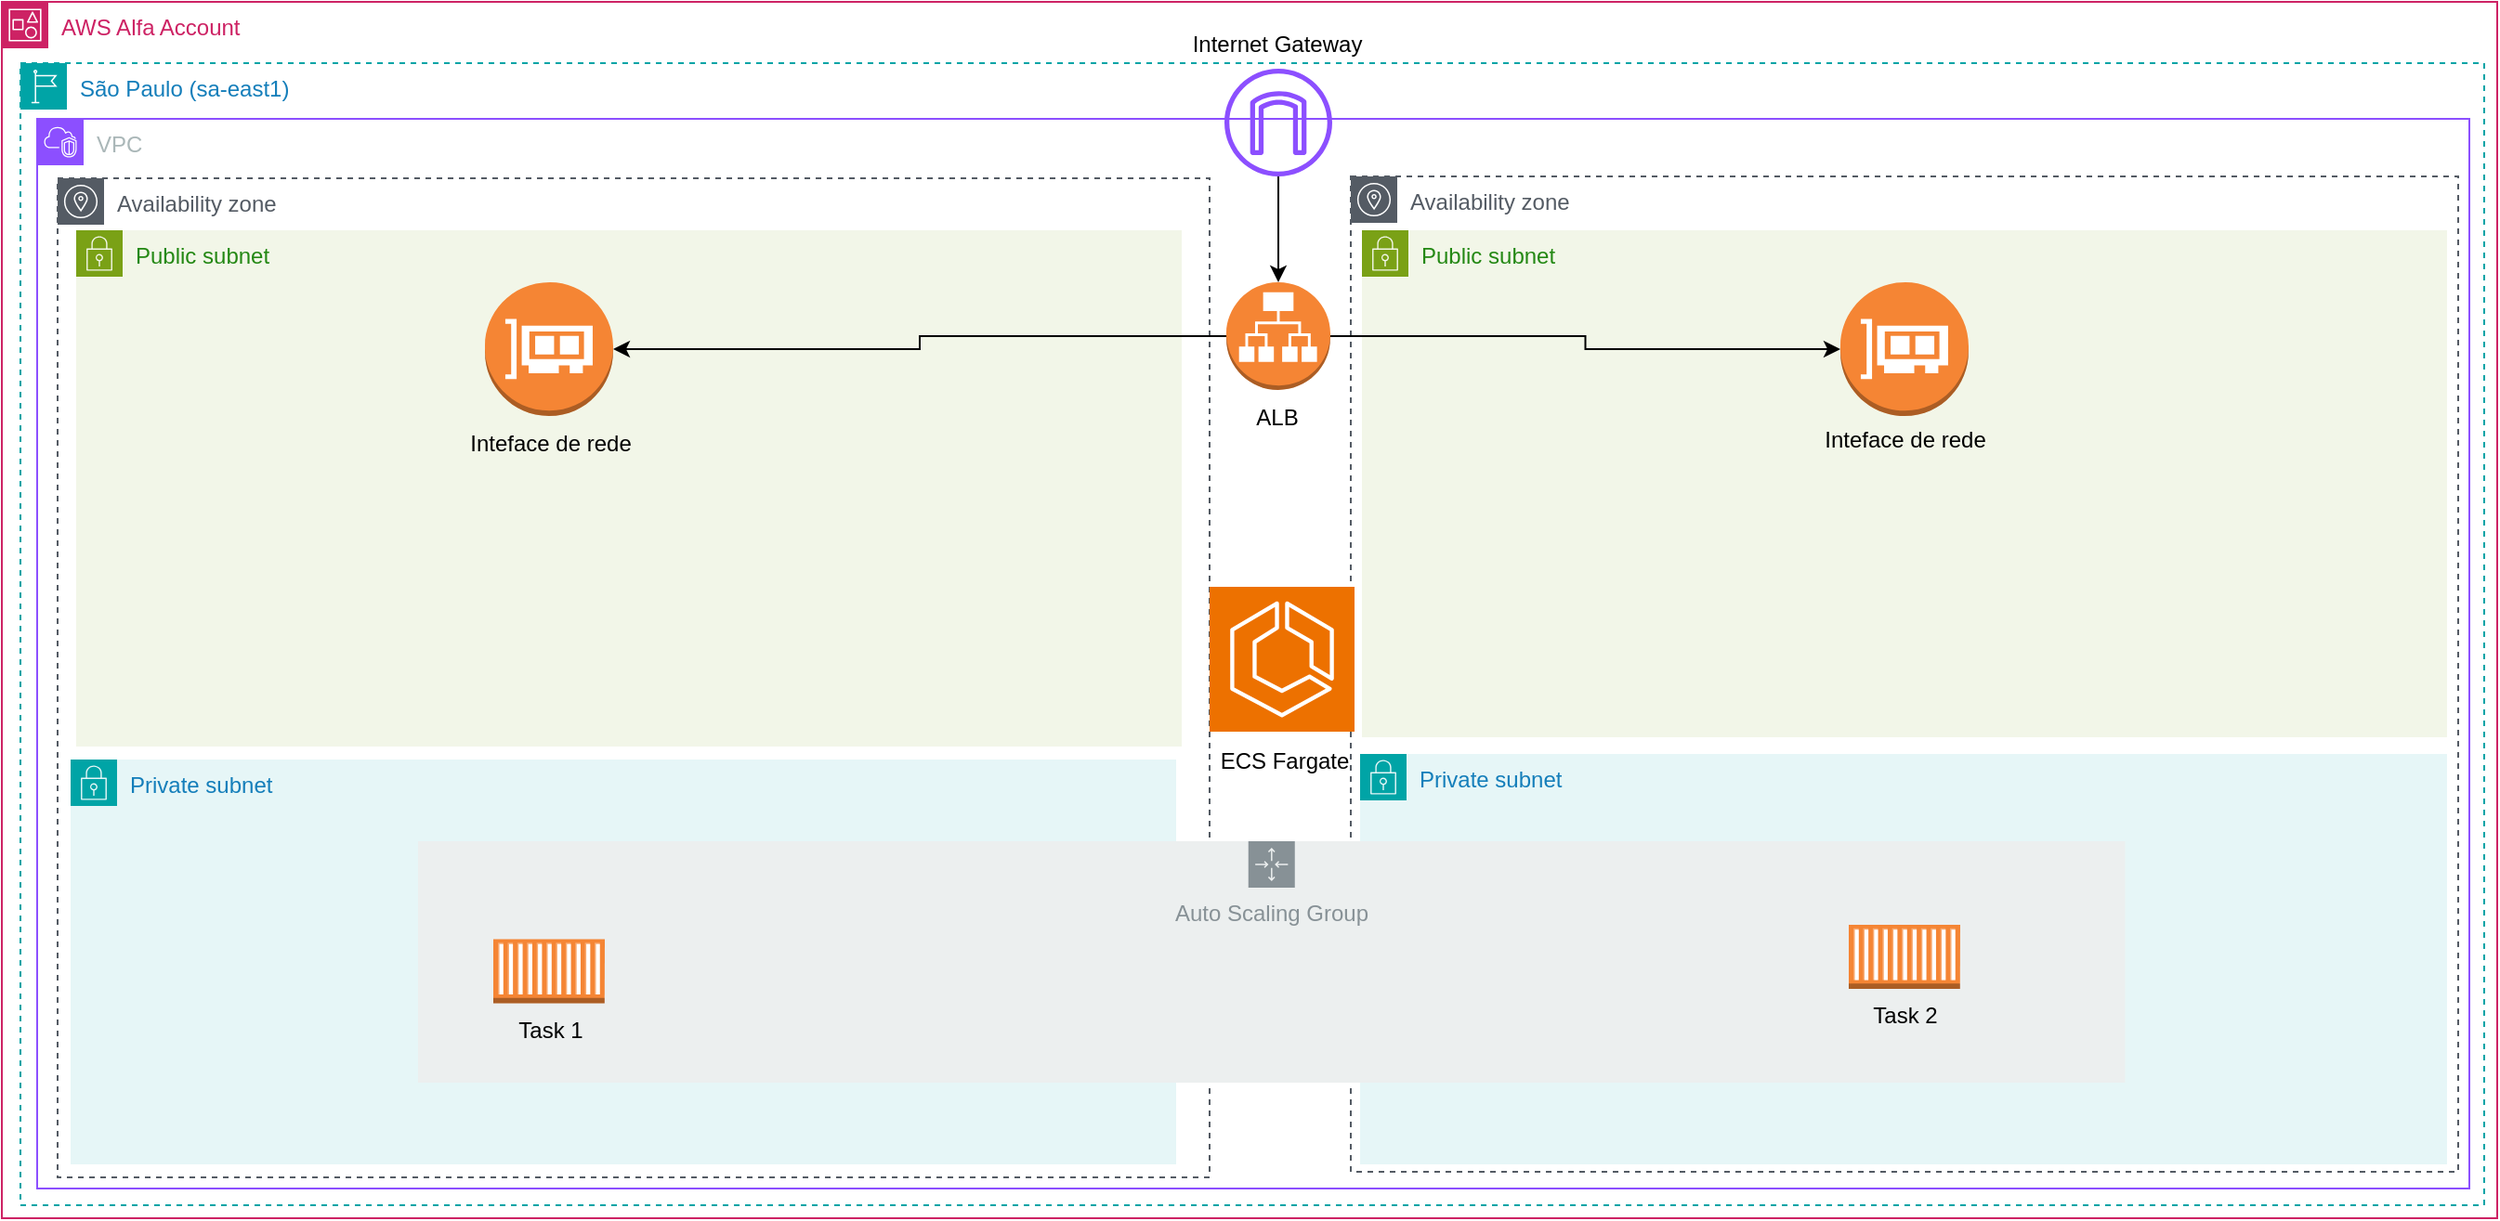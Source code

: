 <mxfile version="27.0.3">
  <diagram name="Página-1" id="pNYq_9I7wZRNIBB56_lI">
    <mxGraphModel dx="1907" dy="1061" grid="0" gridSize="10" guides="1" tooltips="1" connect="1" arrows="1" fold="1" page="0" pageScale="1" pageWidth="827" pageHeight="1169" math="0" shadow="0">
      <root>
        <mxCell id="0" />
        <mxCell id="1" parent="0" />
        <mxCell id="qyPJvL4LSK2FgIf7D2YU-13" value="" style="group" vertex="1" connectable="0" parent="1">
          <mxGeometry x="-387" y="-76" width="1343" height="655" as="geometry" />
        </mxCell>
        <mxCell id="La8Usr7uLfDrB382iQB1-6" value="VPC" style="points=[[0,0],[0.25,0],[0.5,0],[0.75,0],[1,0],[1,0.25],[1,0.5],[1,0.75],[1,1],[0.75,1],[0.5,1],[0.25,1],[0,1],[0,0.75],[0,0.5],[0,0.25]];outlineConnect=0;gradientColor=none;html=1;whiteSpace=wrap;fontSize=12;fontStyle=0;container=0;pointerEvents=0;collapsible=0;recursiveResize=0;shape=mxgraph.aws4.group;grIcon=mxgraph.aws4.group_vpc2;strokeColor=#8C4FFF;fillColor=none;verticalAlign=top;align=left;spacingLeft=30;fontColor=#AAB7B8;dashed=0;" parent="qyPJvL4LSK2FgIf7D2YU-13" vertex="1">
          <mxGeometry x="19" y="63" width="1309" height="576" as="geometry" />
        </mxCell>
        <mxCell id="La8Usr7uLfDrB382iQB1-1" value="AWS Alfa Account" style="points=[[0,0],[0.25,0],[0.5,0],[0.75,0],[1,0],[1,0.25],[1,0.5],[1,0.75],[1,1],[0.75,1],[0.5,1],[0.25,1],[0,1],[0,0.75],[0,0.5],[0,0.25]];outlineConnect=0;gradientColor=none;html=1;whiteSpace=wrap;fontSize=12;fontStyle=0;container=0;pointerEvents=0;collapsible=0;recursiveResize=0;shape=mxgraph.aws4.group;grIcon=mxgraph.aws4.group_account;strokeColor=#CD2264;fillColor=none;verticalAlign=top;align=left;spacingLeft=30;fontColor=#CD2264;dashed=0;" parent="qyPJvL4LSK2FgIf7D2YU-13" vertex="1">
          <mxGeometry width="1343" height="655" as="geometry" />
        </mxCell>
        <mxCell id="La8Usr7uLfDrB382iQB1-3" value="São Paulo (sa-east1)" style="points=[[0,0],[0.25,0],[0.5,0],[0.75,0],[1,0],[1,0.25],[1,0.5],[1,0.75],[1,1],[0.75,1],[0.5,1],[0.25,1],[0,1],[0,0.75],[0,0.5],[0,0.25]];outlineConnect=0;gradientColor=none;html=1;whiteSpace=wrap;fontSize=12;fontStyle=0;container=0;pointerEvents=0;collapsible=0;recursiveResize=0;shape=mxgraph.aws4.group;grIcon=mxgraph.aws4.group_region;strokeColor=#00A4A6;fillColor=none;verticalAlign=top;align=left;spacingLeft=30;fontColor=#147EBA;dashed=1;" parent="qyPJvL4LSK2FgIf7D2YU-13" vertex="1">
          <mxGeometry x="10" y="33" width="1326" height="615" as="geometry" />
        </mxCell>
        <mxCell id="La8Usr7uLfDrB382iQB1-8" value="Availability zone" style="sketch=0;outlineConnect=0;gradientColor=none;html=1;whiteSpace=wrap;fontSize=12;fontStyle=0;shape=mxgraph.aws4.group;grIcon=mxgraph.aws4.group_availability_zone;strokeColor=#545B64;fillColor=none;verticalAlign=top;align=left;spacingLeft=30;fontColor=#545B64;dashed=1;container=0;" parent="qyPJvL4LSK2FgIf7D2YU-13" vertex="1">
          <mxGeometry x="30" y="95" width="620" height="538" as="geometry" />
        </mxCell>
        <mxCell id="La8Usr7uLfDrB382iQB1-11" value="Availability zone" style="sketch=0;outlineConnect=0;gradientColor=none;html=1;whiteSpace=wrap;fontSize=12;fontStyle=0;shape=mxgraph.aws4.group;grIcon=mxgraph.aws4.group_availability_zone;strokeColor=#545B64;fillColor=none;verticalAlign=top;align=left;spacingLeft=30;fontColor=#545B64;dashed=1;container=0;" parent="qyPJvL4LSK2FgIf7D2YU-13" vertex="1">
          <mxGeometry x="726" y="94" width="596" height="536" as="geometry" />
        </mxCell>
        <mxCell id="La8Usr7uLfDrB382iQB1-15" value="Private subnet" style="points=[[0,0],[0.25,0],[0.5,0],[0.75,0],[1,0],[1,0.25],[1,0.5],[1,0.75],[1,1],[0.75,1],[0.5,1],[0.25,1],[0,1],[0,0.75],[0,0.5],[0,0.25]];outlineConnect=0;gradientColor=none;html=1;whiteSpace=wrap;fontSize=12;fontStyle=0;container=0;pointerEvents=0;collapsible=0;recursiveResize=0;shape=mxgraph.aws4.group;grIcon=mxgraph.aws4.group_security_group;grStroke=0;strokeColor=#00A4A6;fillColor=#E6F6F7;verticalAlign=top;align=left;spacingLeft=30;fontColor=#147EBA;dashed=0;" parent="qyPJvL4LSK2FgIf7D2YU-13" vertex="1">
          <mxGeometry x="37" y="408" width="595" height="218" as="geometry" />
        </mxCell>
        <mxCell id="La8Usr7uLfDrB382iQB1-16" value="Public subnet" style="points=[[0,0],[0.25,0],[0.5,0],[0.75,0],[1,0],[1,0.25],[1,0.5],[1,0.75],[1,1],[0.75,1],[0.5,1],[0.25,1],[0,1],[0,0.75],[0,0.5],[0,0.25]];outlineConnect=0;gradientColor=none;html=1;whiteSpace=wrap;fontSize=12;fontStyle=0;container=0;pointerEvents=0;collapsible=0;recursiveResize=0;shape=mxgraph.aws4.group;grIcon=mxgraph.aws4.group_security_group;grStroke=0;strokeColor=#7AA116;fillColor=#F2F6E8;verticalAlign=top;align=left;spacingLeft=30;fontColor=#248814;dashed=0;" parent="qyPJvL4LSK2FgIf7D2YU-13" vertex="1">
          <mxGeometry x="40" y="123" width="595" height="278" as="geometry" />
        </mxCell>
        <mxCell id="La8Usr7uLfDrB382iQB1-20" value="Public subnet" style="points=[[0,0],[0.25,0],[0.5,0],[0.75,0],[1,0],[1,0.25],[1,0.5],[1,0.75],[1,1],[0.75,1],[0.5,1],[0.25,1],[0,1],[0,0.75],[0,0.5],[0,0.25]];outlineConnect=0;gradientColor=none;html=1;whiteSpace=wrap;fontSize=12;fontStyle=0;container=0;pointerEvents=0;collapsible=0;recursiveResize=0;shape=mxgraph.aws4.group;grIcon=mxgraph.aws4.group_security_group;grStroke=0;strokeColor=#7AA116;fillColor=#F2F6E8;verticalAlign=top;align=left;spacingLeft=30;fontColor=#248814;dashed=0;" parent="qyPJvL4LSK2FgIf7D2YU-13" vertex="1">
          <mxGeometry x="732" y="123" width="584" height="273" as="geometry" />
        </mxCell>
        <mxCell id="La8Usr7uLfDrB382iQB1-21" value="Private subnet" style="points=[[0,0],[0.25,0],[0.5,0],[0.75,0],[1,0],[1,0.25],[1,0.5],[1,0.75],[1,1],[0.75,1],[0.5,1],[0.25,1],[0,1],[0,0.75],[0,0.5],[0,0.25]];outlineConnect=0;gradientColor=none;html=1;whiteSpace=wrap;fontSize=12;fontStyle=0;container=0;pointerEvents=0;collapsible=0;recursiveResize=0;shape=mxgraph.aws4.group;grIcon=mxgraph.aws4.group_security_group;grStroke=0;strokeColor=#00A4A6;fillColor=#E6F6F7;verticalAlign=top;align=left;spacingLeft=30;fontColor=#147EBA;dashed=0;" parent="qyPJvL4LSK2FgIf7D2YU-13" vertex="1">
          <mxGeometry x="731" y="405" width="585" height="221" as="geometry" />
        </mxCell>
        <mxCell id="S5Wj8VqteBy2lOK0wi3k-4" value="" style="edgeStyle=orthogonalEdgeStyle;rounded=0;orthogonalLoop=1;jettySize=auto;html=1;" parent="qyPJvL4LSK2FgIf7D2YU-13" source="S5Wj8VqteBy2lOK0wi3k-1" target="S5Wj8VqteBy2lOK0wi3k-3" edge="1">
          <mxGeometry relative="1" as="geometry" />
        </mxCell>
        <mxCell id="S5Wj8VqteBy2lOK0wi3k-1" value="" style="sketch=0;outlineConnect=0;fontColor=#232F3E;gradientColor=none;fillColor=#8C4FFF;strokeColor=none;dashed=0;verticalLabelPosition=bottom;verticalAlign=top;align=center;html=1;fontSize=12;fontStyle=0;aspect=fixed;pointerEvents=1;shape=mxgraph.aws4.internet_gateway;" parent="qyPJvL4LSK2FgIf7D2YU-13" vertex="1">
          <mxGeometry x="658" y="36" width="58" height="58" as="geometry" />
        </mxCell>
        <mxCell id="qyPJvL4LSK2FgIf7D2YU-3" style="edgeStyle=orthogonalEdgeStyle;rounded=0;orthogonalLoop=1;jettySize=auto;html=1;" edge="1" parent="qyPJvL4LSK2FgIf7D2YU-13" source="S5Wj8VqteBy2lOK0wi3k-3" target="S5Wj8VqteBy2lOK0wi3k-6">
          <mxGeometry relative="1" as="geometry" />
        </mxCell>
        <mxCell id="qyPJvL4LSK2FgIf7D2YU-4" style="edgeStyle=orthogonalEdgeStyle;rounded=0;orthogonalLoop=1;jettySize=auto;html=1;" edge="1" parent="qyPJvL4LSK2FgIf7D2YU-13" source="S5Wj8VqteBy2lOK0wi3k-3" target="qyPJvL4LSK2FgIf7D2YU-1">
          <mxGeometry relative="1" as="geometry" />
        </mxCell>
        <mxCell id="S5Wj8VqteBy2lOK0wi3k-3" value="" style="outlineConnect=0;dashed=0;verticalLabelPosition=bottom;verticalAlign=top;align=center;html=1;shape=mxgraph.aws3.application_load_balancer;fillColor=#F58534;gradientColor=none;" parent="qyPJvL4LSK2FgIf7D2YU-13" vertex="1">
          <mxGeometry x="659" y="151" width="56" height="58" as="geometry" />
        </mxCell>
        <mxCell id="S5Wj8VqteBy2lOK0wi3k-5" value="ALB" style="text;html=1;align=center;verticalAlign=middle;resizable=0;points=[];autosize=1;strokeColor=none;fillColor=none;" parent="qyPJvL4LSK2FgIf7D2YU-13" vertex="1">
          <mxGeometry x="665" y="211" width="41" height="26" as="geometry" />
        </mxCell>
        <mxCell id="S5Wj8VqteBy2lOK0wi3k-6" value="" style="outlineConnect=0;dashed=0;verticalLabelPosition=bottom;verticalAlign=top;align=center;html=1;shape=mxgraph.aws3.elastic_network_interface;fillColor=#F58534;gradientColor=none;" parent="qyPJvL4LSK2FgIf7D2YU-13" vertex="1">
          <mxGeometry x="260" y="151" width="69" height="72" as="geometry" />
        </mxCell>
        <mxCell id="qyPJvL4LSK2FgIf7D2YU-1" value="" style="outlineConnect=0;dashed=0;verticalLabelPosition=bottom;verticalAlign=top;align=center;html=1;shape=mxgraph.aws3.elastic_network_interface;fillColor=#F58534;gradientColor=none;aspect=fixed;" vertex="1" parent="qyPJvL4LSK2FgIf7D2YU-13">
          <mxGeometry x="989.5" y="151" width="69" height="72" as="geometry" />
        </mxCell>
        <mxCell id="qyPJvL4LSK2FgIf7D2YU-5" value="Inteface de rede" style="text;html=1;align=center;verticalAlign=middle;resizable=0;points=[];autosize=1;strokeColor=none;fillColor=none;" vertex="1" parent="qyPJvL4LSK2FgIf7D2YU-13">
          <mxGeometry x="242.5" y="225" width="105" height="26" as="geometry" />
        </mxCell>
        <mxCell id="qyPJvL4LSK2FgIf7D2YU-6" value="Inteface de rede" style="text;html=1;align=center;verticalAlign=middle;resizable=0;points=[];autosize=1;strokeColor=none;fillColor=none;" vertex="1" parent="qyPJvL4LSK2FgIf7D2YU-13">
          <mxGeometry x="971" y="223" width="105" height="26" as="geometry" />
        </mxCell>
        <mxCell id="qyPJvL4LSK2FgIf7D2YU-7" value="Internet Gateway" style="text;html=1;align=center;verticalAlign=middle;resizable=0;points=[];autosize=1;strokeColor=none;fillColor=none;" vertex="1" parent="qyPJvL4LSK2FgIf7D2YU-13">
          <mxGeometry x="631" y="10" width="109" height="26" as="geometry" />
        </mxCell>
        <mxCell id="qyPJvL4LSK2FgIf7D2YU-8" value="" style="sketch=0;points=[[0,0,0],[0.25,0,0],[0.5,0,0],[0.75,0,0],[1,0,0],[0,1,0],[0.25,1,0],[0.5,1,0],[0.75,1,0],[1,1,0],[0,0.25,0],[0,0.5,0],[0,0.75,0],[1,0.25,0],[1,0.5,0],[1,0.75,0]];outlineConnect=0;fontColor=#232F3E;fillColor=#ED7100;strokeColor=#ffffff;dashed=0;verticalLabelPosition=bottom;verticalAlign=top;align=center;html=1;fontSize=12;fontStyle=0;aspect=fixed;shape=mxgraph.aws4.resourceIcon;resIcon=mxgraph.aws4.ecs;" vertex="1" parent="qyPJvL4LSK2FgIf7D2YU-13">
          <mxGeometry x="650" y="315" width="78" height="78" as="geometry" />
        </mxCell>
        <mxCell id="qyPJvL4LSK2FgIf7D2YU-9" value="ECS Fargate" style="text;html=1;align=center;verticalAlign=middle;resizable=0;points=[];autosize=1;strokeColor=none;fillColor=none;" vertex="1" parent="qyPJvL4LSK2FgIf7D2YU-13">
          <mxGeometry x="646" y="396" width="87" height="26" as="geometry" />
        </mxCell>
        <mxCell id="qyPJvL4LSK2FgIf7D2YU-24" value="Auto Scaling Group" style="sketch=0;outlineConnect=0;gradientColor=none;html=1;whiteSpace=wrap;fontSize=12;fontStyle=0;shape=mxgraph.aws4.groupCenter;grIcon=mxgraph.aws4.group_auto_scaling_group;grStroke=0;strokeColor=#879196;fillColor=#ECEFEF;verticalAlign=top;align=center;fontColor=#879196;dashed=0;spacingTop=25;" vertex="1" parent="qyPJvL4LSK2FgIf7D2YU-13">
          <mxGeometry x="224" y="452" width="918.75" height="130" as="geometry" />
        </mxCell>
        <mxCell id="qyPJvL4LSK2FgIf7D2YU-25" value="" style="outlineConnect=0;dashed=0;verticalLabelPosition=bottom;verticalAlign=top;align=center;html=1;shape=mxgraph.aws3.ec2_compute_container;fillColor=#F58534;gradientColor=none;" vertex="1" parent="qyPJvL4LSK2FgIf7D2YU-13">
          <mxGeometry x="264.5" y="504.75" width="60" height="34.5" as="geometry" />
        </mxCell>
        <mxCell id="qyPJvL4LSK2FgIf7D2YU-26" value="Task 1" style="text;html=1;align=center;verticalAlign=middle;resizable=0;points=[];autosize=1;strokeColor=none;fillColor=none;" vertex="1" parent="qyPJvL4LSK2FgIf7D2YU-13">
          <mxGeometry x="268" y="541" width="53" height="26" as="geometry" />
        </mxCell>
        <mxCell id="qyPJvL4LSK2FgIf7D2YU-27" value="" style="outlineConnect=0;dashed=0;verticalLabelPosition=bottom;verticalAlign=top;align=center;html=1;shape=mxgraph.aws3.ec2_compute_container;fillColor=#F58534;gradientColor=none;" vertex="1" parent="qyPJvL4LSK2FgIf7D2YU-13">
          <mxGeometry x="994" y="497" width="60" height="34.5" as="geometry" />
        </mxCell>
        <mxCell id="qyPJvL4LSK2FgIf7D2YU-28" value="Task 2" style="text;html=1;align=center;verticalAlign=middle;resizable=0;points=[];autosize=1;strokeColor=none;fillColor=none;" vertex="1" parent="qyPJvL4LSK2FgIf7D2YU-13">
          <mxGeometry x="997.5" y="533.25" width="53" height="26" as="geometry" />
        </mxCell>
      </root>
    </mxGraphModel>
  </diagram>
</mxfile>
